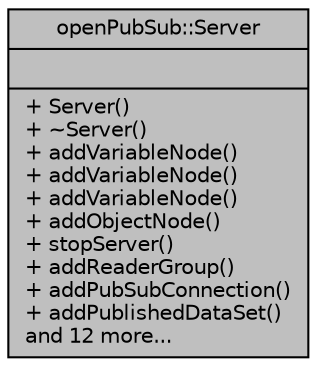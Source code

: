 digraph "openPubSub::Server"
{
 // LATEX_PDF_SIZE
  edge [fontname="Helvetica",fontsize="10",labelfontname="Helvetica",labelfontsize="10"];
  node [fontname="Helvetica",fontsize="10",shape=record];
  Node1 [label="{openPubSub::Server\n||+ Server()\l+ ~Server()\l+ addVariableNode()\l+ addVariableNode()\l+ addVariableNode()\l+ addObjectNode()\l+ stopServer()\l+ addReaderGroup()\l+ addPubSubConnection()\l+ addPublishedDataSet()\land 12 more...\l}",height=0.2,width=0.4,color="black", fillcolor="grey75", style="filled", fontcolor="black",tooltip=" "];
}
